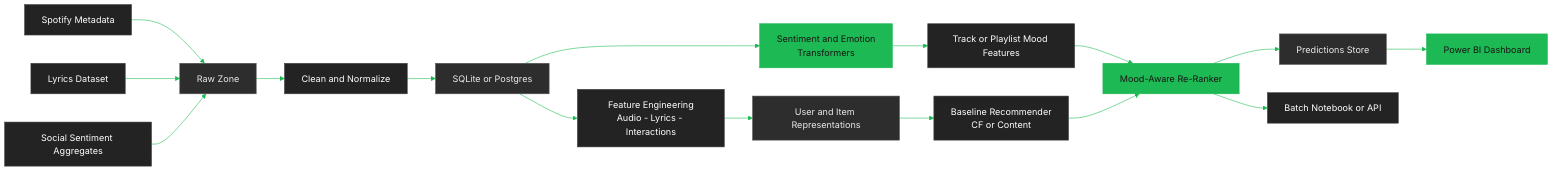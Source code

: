 %%{init: { 'theme': 'base', 'themeVariables': { 'primaryColor': '#1DB954', 'primaryTextColor': '#191414', 'primaryBorderColor': '#1DB954', 'lineColor': '#1DB954', 'fontFamily': 'Inter, Arial' } } }%%
flowchart LR
  classDef accent fill:#1DB954,stroke:#1DB954,color:#191414;
  classDef surface fill:#232323,stroke:#444,color:#fff;
  classDef neutral fill:#2d2d2d,stroke:#555,color:#eaeaea;

  %% Ingestion
  SPOT[Spotify Metadata]
  LYR[Lyrics Dataset]
  SOC[Social Sentiment Aggregates]
  RAW[Raw Zone]
  class SPOT,LYR,SOC surface
  class RAW neutral
  SPOT --> RAW
  LYR --> RAW
  SOC --> RAW

  %% Processing
  CLEAN[Clean and Normalize]
  SQL[SQLite or Postgres]
  class CLEAN surface
  class SQL neutral
  RAW --> CLEAN
  CLEAN --> SQL

  %% NLP
  NLP[Sentiment and Emotion<br/>Transformers]
  MOOD[Track or Playlist Mood Features]
  class NLP accent
  class MOOD surface
  SQL --> NLP
  NLP --> MOOD

  %% Features
  FEATS[Feature Engineering<br/>Audio - Lyrics - Interactions]
  REPRS[User and Item Representations]
  class FEATS surface
  class REPRS neutral
  SQL --> FEATS
  FEATS --> REPRS

  %% Modeling
  BASE[Baseline Recommender<br/>CF or Content]
  RERANK[Mood-Aware Re-Ranker]
  class BASE surface
  class RERANK accent
  REPRS --> BASE
  MOOD --> RERANK
  BASE --> RERANK

  %% Serving
  PRED[Predictions Store]
  DASH[Power BI Dashboard]
  NB[Batch Notebook or API]
  class PRED neutral
  class DASH accent
  class NB surface
  RERANK --> PRED
  PRED --> DASH
  RERANK --> NB